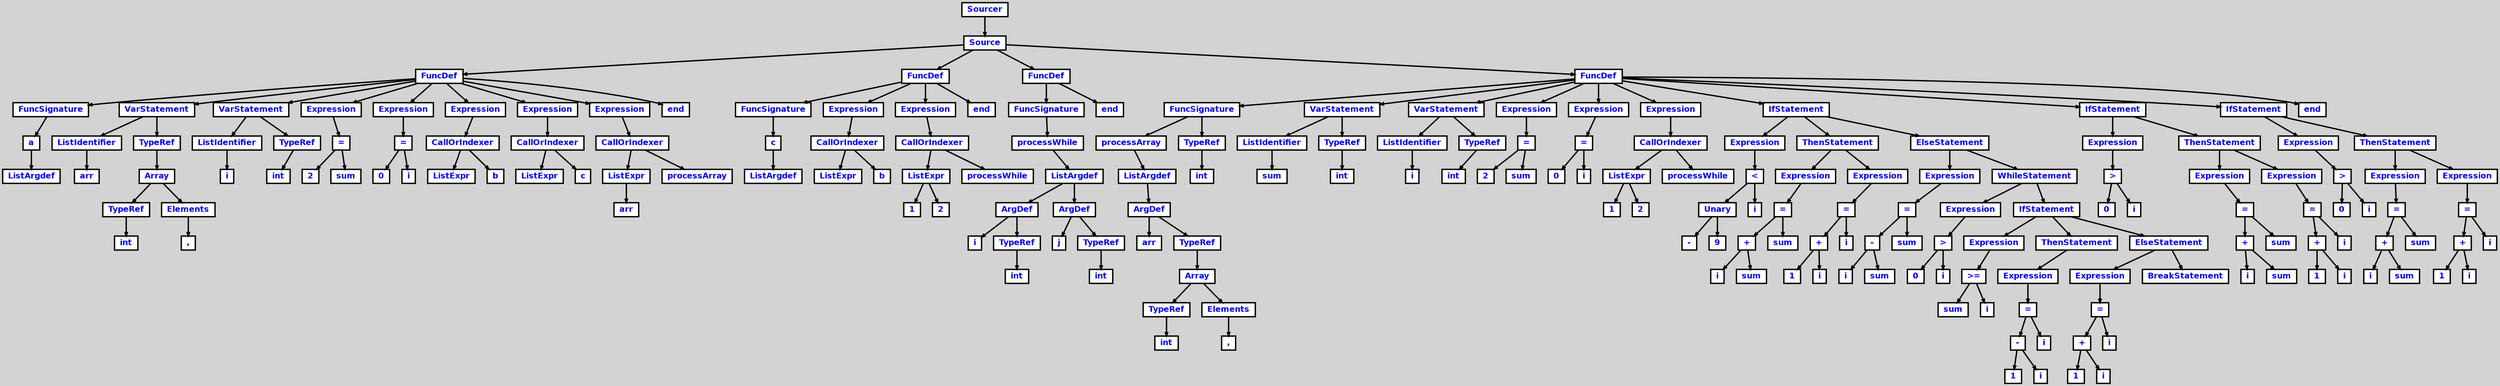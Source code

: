 digraph {

	ordering=out;
	ranksep=.4;
	bgcolor="lightgrey";  node [shape=box, fixedsize=false, fontsize=12, fontname="Helvetica-bold", fontcolor="blue"
	width=.25, height=.25, color="black", fillcolor="white", style="filled, solid, bold"];

	edge [arrowsize=.5, color="black", style="bold"]

	n00001242DA626000[label="Sourcer"]
	n00001242DA625EC8[label="Source"]
	n00001242DA608FA8[label="FuncDef"]
	n00001242DA601BE0[label="FuncSignature"]
	n00001242DA601D18[label="a"]
	n00001242DA601AA8[label="ListArgdef"]
	n00001242DA6026D8[label="VarStatement"]
	n00001242DA601F88[label="ListIdentifier"]
	n00001242DA601E50[label="arr"]
	n00001242DA602810[label="TypeRef"]
	n00001242DA602468[label="Array"]
	n00001242DA601838[label="TypeRef"]
	n00001242DA6021F8[label="int"]
	n00001242DA6025A0[label="Elements"]
	n00001242DA602330[label=","]
	n00001242DA602CF0[label="VarStatement"]
	n00001242DA602948[label="ListIdentifier"]
	n00001242DA6020C0[label="i"]
	n00001242DA602E28[label="TypeRef"]
	n00001242DA602BB8[label="int"]
	n00001242DA6037E8[label="Expression"]
	n00001242DA603CC8[label="="]
	n00001242DA603920[label="2"]
	n00001242DA603098[label="sum"]
	n00001242DA604550[label="Expression"]
	n00001242DA604A30[label="="]
	n00001242DA604688[label="0"]
	n00001242DA603E00[label="i"]
	n00001242DA606020[label="Expression"]
	n00001242DA606290[label="CallOrIndexer"]
	n00001242DA606158[label="ListExpr"]
	n00001242DA604B68[label="b"]
	n00001242DA6079B8[label="Expression"]
	n00001242DA607C28[label="CallOrIndexer"]
	n00001242DA607AF0[label="ListExpr"]
	n00001242DA606500[label="c"]
	n00001242DA6090E0[label="Expression"]
	n00001242DA609350[label="CallOrIndexer"]
	n00001242DA609218[label="ListExpr"]
	n00001242DA608858[label="arr"]
	n00001242DA607E98[label="processArray"]
	n00001242DA601970[label="end"]
	n00001242DA60CDD0[label="FuncDef"]
	n00001242DA6096F8[label="FuncSignature"]
	n00001242DA609830[label="c"]
	n00001242DA6095C0[label="ListArgdef"]
	n00001242DA60B090[label="Expression"]
	n00001242DA60B300[label="CallOrIndexer"]
	n00001242DA60B1C8[label="ListExpr"]
	n00001242DA609BD8[label="b"]
	n00001242DA60CF08[label="Expression"]
	n00001242DA60D178[label="CallOrIndexer"]
	n00001242DA60D040[label="ListExpr"]
	n00001242DA60C2D8[label="1"]
	n00001242DA60C680[label="2"]
	n00001242DA60B570[label="processWhile"]
	n00001242DA609488[label="end"]
	n00001242DA60E150[label="FuncDef"]
	n00001242DA60DEE0[label="FuncSignature"]
	n00001242DA60E018[label="processWhile"]
	n00001242DA60DDA8[label="ListArgdef"]
	n00001242DA60D658[label="ArgDef"]
	n00001242DA60D3E8[label="i"]
	n00001242DA60D520[label="TypeRef"]
	n00001242DA60D2B0[label="int"]
	n00001242DA60DB38[label="ArgDef"]
	n00001242DA60D8C8[label="j"]
	n00001242DA60DA00[label="TypeRef"]
	n00001242DA60D790[label="int"]
	n00001242DA60DC70[label="end"]
	n00001242DA6227F0[label="FuncDef"]
	n00001242DA60EFF0[label="FuncSignature"]
	n00001242DA60F128[label="processArray"]
	n00001242DA60EC48[label="ListArgdef"]
	n00001242DA60E9D8[label="ArgDef"]
	n00001242DA60E768[label="arr"]
	n00001242DA60E8A0[label="TypeRef"]
	n00001242DA60E4F8[label="Array"]
	n00001242DA625D90[label="TypeRef"]
	n00001242DA60E288[label="int"]
	n00001242DA60E630[label="Elements"]
	n00001242DA60E3C0[label=","]
	n00001242DA60EEB8[label="TypeRef"]
	n00001242DA60EB10[label="int"]
	n00001242DA60F740[label="VarStatement"]
	n00001242DA60F398[label="ListIdentifier"]
	n00001242DA60F260[label="sum"]
	n00001242DA60F878[label="TypeRef"]
	n00001242DA60F608[label="int"]
	n00001242DA60FD58[label="VarStatement"]
	n00001242DA60F9B0[label="ListIdentifier"]
	n00001242DA60F4D0[label="i"]
	n00001242DA60FE90[label="TypeRef"]
	n00001242DA60FC20[label="int"]
	n00001242DA610850[label="Expression"]
	n00001242DA610D30[label="="]
	n00001242DA610988[label="2"]
	n00001242DA610100[label="sum"]
	n00001242DA6115B8[label="Expression"]
	n00001242DA611A98[label="="]
	n00001242DA6116F0[label="0"]
	n00001242DA610E68[label="i"]
	n00001242DA613568[label="Expression"]
	n00001242DA6137D8[label="CallOrIndexer"]
	n00001242DA6136A0[label="ListExpr"]
	n00001242DA612938[label="1"]
	n00001242DA612CE0[label="2"]
	n00001242DA611BD0[label="processWhile"]
	n00001242DA61E008[label="IfStatement"]
	n00001242DA61E140[label="Expression"]
	n00001242DA614540[label="<"]
	n00001242DA614DC8[label="Unary"]
	n00001242DA6147B0[label="-"]
	n00001242DA614A20[label="9"]
	n00001242DA613A48[label="i"]
	n00001242DA61E278[label="ThenStatement"]
	n00001242DA615C68[label="Expression"]
	n00001242DA616280[label="="]
	n00001242DA616148[label="+"]
	n00001242DA6163B8[label="i"]
	n00001242DA615ED8[label="sum"]
	n00001242DA615038[label="sum"]
	n00001242DA617258[label="Expression"]
	n00001242DA617870[label="="]
	n00001242DA617738[label="+"]
	n00001242DA6179A8[label="1"]
	n00001242DA6174C8[label="i"]
	n00001242DA616628[label="i"]
	n00001242DA619820[label="ElseStatement"]
	n00001242DA618848[label="Expression"]
	n00001242DA618E60[label="="]
	n00001242DA618D28[label="-"]
	n00001242DA618F98[label="i"]
	n00001242DA618AB8[label="sum"]
	n00001242DA617C18[label="sum"]
	n00001242DA61A6C0[label="WhileStatement"]
	n00001242DA61DED0[label="Expression"]
	n00001242DA619A90[label=">"]
	n00001242DA619D00[label="0"]
	n00001242DA619208[label="i"]
	n00001242DA61DB28[label="IfStatement"]
	n00001242DA61DC60[label="Expression"]
	n00001242DA61A930[label=">="]
	n00001242DA61ABA0[label="sum"]
	n00001242DA61A0A8[label="i"]
	n00001242DA61DD98[label="ThenStatement"]
	n00001242DA61BB78[label="Expression"]
	n00001242DA61C190[label="="]
	n00001242DA61C058[label="-"]
	n00001242DA61C2C8[label="1"]
	n00001242DA61BDE8[label="i"]
	n00001242DA61AF48[label="i"]
	n00001242DA61D030[label="ElseStatement"]
	n00001242DA61D168[label="Expression"]
	n00001242DA61D780[label="="]
	n00001242DA61D648[label="+"]
	n00001242DA61D8B8[label="1"]
	n00001242DA61D3D8[label="i"]
	n00001242DA61C538[label="i"]
	n00001242DA61D2A0[label="BreakStatement"]
	n00001242DA621470[label="IfStatement"]
	n00001242DA6216E0[label="Expression"]
	n00001242DA61ED70[label=">"]
	n00001242DA61EFE0[label="0"]
	n00001242DA61E4E8[label="i"]
	n00001242DA621F68[label="ThenStatement"]
	n00001242DA61FFB8[label="Expression"]
	n00001242DA6205D0[label="="]
	n00001242DA620498[label="+"]
	n00001242DA620708[label="i"]
	n00001242DA620228[label="sum"]
	n00001242DA61F388[label="sum"]
	n00001242DA6215A8[label="Expression"]
	n00001242DA621BC0[label="="]
	n00001242DA621A88[label="+"]
	n00001242DA621CF8[label="1"]
	n00001242DA621818[label="i"]
	n00001242DA620978[label="i"]
	n00001242DA625160[label="IfStatement"]
	n00001242DA6253D0[label="Expression"]
	n00001242DA622A60[label=">"]
	n00001242DA622CD0[label="0"]
	n00001242DA6221D8[label="i"]
	n00001242DA625C58[label="ThenStatement"]
	n00001242DA623CA8[label="Expression"]
	n00001242DA6242C0[label="="]
	n00001242DA624188[label="+"]
	n00001242DA6243F8[label="i"]
	n00001242DA623F18[label="sum"]
	n00001242DA623078[label="sum"]
	n00001242DA625298[label="Expression"]
	n00001242DA6258B0[label="="]
	n00001242DA625778[label="+"]
	n00001242DA6259E8[label="1"]
	n00001242DA625508[label="i"]
	n00001242DA624668[label="i"]
	n00001242DA60ED80[label="end"]

		n00001242DA626000 -> n00001242DA625EC8		// Sourcer -> Source
		n00001242DA625EC8 -> n00001242DA608FA8		// Source -> FuncDef
		n00001242DA608FA8 -> n00001242DA601BE0		// FuncDef -> FuncSignature
		n00001242DA601BE0 -> n00001242DA601D18		// FuncSignature -> a
		n00001242DA601D18 -> n00001242DA601AA8		// a -> ListArgdef
		n00001242DA608FA8 -> n00001242DA6026D8		// FuncDef -> VarStatement
		n00001242DA6026D8 -> n00001242DA601F88		// VarStatement -> ListIdentifier
		n00001242DA601F88 -> n00001242DA601E50		// ListIdentifier -> arr
		n00001242DA6026D8 -> n00001242DA602810		// VarStatement -> TypeRef
		n00001242DA602810 -> n00001242DA602468		// TypeRef -> Array
		n00001242DA602468 -> n00001242DA601838		// Array -> TypeRef
		n00001242DA601838 -> n00001242DA6021F8		// TypeRef -> int
		n00001242DA602468 -> n00001242DA6025A0		// Array -> Elements
		n00001242DA6025A0 -> n00001242DA602330		// Elements -> ,
		n00001242DA608FA8 -> n00001242DA602CF0		// FuncDef -> VarStatement
		n00001242DA602CF0 -> n00001242DA602948		// VarStatement -> ListIdentifier
		n00001242DA602948 -> n00001242DA6020C0		// ListIdentifier -> i
		n00001242DA602CF0 -> n00001242DA602E28		// VarStatement -> TypeRef
		n00001242DA602E28 -> n00001242DA602BB8		// TypeRef -> int
		n00001242DA608FA8 -> n00001242DA6037E8		// FuncDef -> Expression
		n00001242DA6037E8 -> n00001242DA603CC8		// Expression -> =
		n00001242DA603CC8 -> n00001242DA603920		// = -> 2
		n00001242DA603CC8 -> n00001242DA603098		// = -> sum
		n00001242DA608FA8 -> n00001242DA604550		// FuncDef -> Expression
		n00001242DA604550 -> n00001242DA604A30		// Expression -> =
		n00001242DA604A30 -> n00001242DA604688		// = -> 0
		n00001242DA604A30 -> n00001242DA603E00		// = -> i
		n00001242DA608FA8 -> n00001242DA606020		// FuncDef -> Expression
		n00001242DA606020 -> n00001242DA606290		// Expression -> CallOrIndexer
		n00001242DA606290 -> n00001242DA606158		// CallOrIndexer -> ListExpr
		n00001242DA606290 -> n00001242DA604B68		// CallOrIndexer -> b
		n00001242DA608FA8 -> n00001242DA6079B8		// FuncDef -> Expression
		n00001242DA6079B8 -> n00001242DA607C28		// Expression -> CallOrIndexer
		n00001242DA607C28 -> n00001242DA607AF0		// CallOrIndexer -> ListExpr
		n00001242DA607C28 -> n00001242DA606500		// CallOrIndexer -> c
		n00001242DA608FA8 -> n00001242DA6090E0		// FuncDef -> Expression
		n00001242DA6090E0 -> n00001242DA609350		// Expression -> CallOrIndexer
		n00001242DA609350 -> n00001242DA609218		// CallOrIndexer -> ListExpr
		n00001242DA609218 -> n00001242DA608858		// ListExpr -> arr
		n00001242DA609350 -> n00001242DA607E98		// CallOrIndexer -> processArray
		n00001242DA608FA8 -> n00001242DA601970		// FuncDef -> end
		n00001242DA625EC8 -> n00001242DA60CDD0		// Source -> FuncDef
		n00001242DA60CDD0 -> n00001242DA6096F8		// FuncDef -> FuncSignature
		n00001242DA6096F8 -> n00001242DA609830		// FuncSignature -> c
		n00001242DA609830 -> n00001242DA6095C0		// c -> ListArgdef
		n00001242DA60CDD0 -> n00001242DA60B090		// FuncDef -> Expression
		n00001242DA60B090 -> n00001242DA60B300		// Expression -> CallOrIndexer
		n00001242DA60B300 -> n00001242DA60B1C8		// CallOrIndexer -> ListExpr
		n00001242DA60B300 -> n00001242DA609BD8		// CallOrIndexer -> b
		n00001242DA60CDD0 -> n00001242DA60CF08		// FuncDef -> Expression
		n00001242DA60CF08 -> n00001242DA60D178		// Expression -> CallOrIndexer
		n00001242DA60D178 -> n00001242DA60D040		// CallOrIndexer -> ListExpr
		n00001242DA60D040 -> n00001242DA60C2D8		// ListExpr -> 1
		n00001242DA60D040 -> n00001242DA60C680		// ListExpr -> 2
		n00001242DA60D178 -> n00001242DA60B570		// CallOrIndexer -> processWhile
		n00001242DA60CDD0 -> n00001242DA609488		// FuncDef -> end
		n00001242DA625EC8 -> n00001242DA60E150		// Source -> FuncDef
		n00001242DA60E150 -> n00001242DA60DEE0		// FuncDef -> FuncSignature
		n00001242DA60DEE0 -> n00001242DA60E018		// FuncSignature -> processWhile
		n00001242DA60E018 -> n00001242DA60DDA8		// processWhile -> ListArgdef
		n00001242DA60DDA8 -> n00001242DA60D658		// ListArgdef -> ArgDef
		n00001242DA60D658 -> n00001242DA60D3E8		// ArgDef -> i
		n00001242DA60D658 -> n00001242DA60D520		// ArgDef -> TypeRef
		n00001242DA60D520 -> n00001242DA60D2B0		// TypeRef -> int
		n00001242DA60DDA8 -> n00001242DA60DB38		// ListArgdef -> ArgDef
		n00001242DA60DB38 -> n00001242DA60D8C8		// ArgDef -> j
		n00001242DA60DB38 -> n00001242DA60DA00		// ArgDef -> TypeRef
		n00001242DA60DA00 -> n00001242DA60D790		// TypeRef -> int
		n00001242DA60E150 -> n00001242DA60DC70		// FuncDef -> end
		n00001242DA625EC8 -> n00001242DA6227F0		// Source -> FuncDef
		n00001242DA6227F0 -> n00001242DA60EFF0		// FuncDef -> FuncSignature
		n00001242DA60EFF0 -> n00001242DA60F128		// FuncSignature -> processArray
		n00001242DA60F128 -> n00001242DA60EC48		// processArray -> ListArgdef
		n00001242DA60EC48 -> n00001242DA60E9D8		// ListArgdef -> ArgDef
		n00001242DA60E9D8 -> n00001242DA60E768		// ArgDef -> arr
		n00001242DA60E9D8 -> n00001242DA60E8A0		// ArgDef -> TypeRef
		n00001242DA60E8A0 -> n00001242DA60E4F8		// TypeRef -> Array
		n00001242DA60E4F8 -> n00001242DA625D90		// Array -> TypeRef
		n00001242DA625D90 -> n00001242DA60E288		// TypeRef -> int
		n00001242DA60E4F8 -> n00001242DA60E630		// Array -> Elements
		n00001242DA60E630 -> n00001242DA60E3C0		// Elements -> ,
		n00001242DA60EFF0 -> n00001242DA60EEB8		// FuncSignature -> TypeRef
		n00001242DA60EEB8 -> n00001242DA60EB10		// TypeRef -> int
		n00001242DA6227F0 -> n00001242DA60F740		// FuncDef -> VarStatement
		n00001242DA60F740 -> n00001242DA60F398		// VarStatement -> ListIdentifier
		n00001242DA60F398 -> n00001242DA60F260		// ListIdentifier -> sum
		n00001242DA60F740 -> n00001242DA60F878		// VarStatement -> TypeRef
		n00001242DA60F878 -> n00001242DA60F608		// TypeRef -> int
		n00001242DA6227F0 -> n00001242DA60FD58		// FuncDef -> VarStatement
		n00001242DA60FD58 -> n00001242DA60F9B0		// VarStatement -> ListIdentifier
		n00001242DA60F9B0 -> n00001242DA60F4D0		// ListIdentifier -> i
		n00001242DA60FD58 -> n00001242DA60FE90		// VarStatement -> TypeRef
		n00001242DA60FE90 -> n00001242DA60FC20		// TypeRef -> int
		n00001242DA6227F0 -> n00001242DA610850		// FuncDef -> Expression
		n00001242DA610850 -> n00001242DA610D30		// Expression -> =
		n00001242DA610D30 -> n00001242DA610988		// = -> 2
		n00001242DA610D30 -> n00001242DA610100		// = -> sum
		n00001242DA6227F0 -> n00001242DA6115B8		// FuncDef -> Expression
		n00001242DA6115B8 -> n00001242DA611A98		// Expression -> =
		n00001242DA611A98 -> n00001242DA6116F0		// = -> 0
		n00001242DA611A98 -> n00001242DA610E68		// = -> i
		n00001242DA6227F0 -> n00001242DA613568		// FuncDef -> Expression
		n00001242DA613568 -> n00001242DA6137D8		// Expression -> CallOrIndexer
		n00001242DA6137D8 -> n00001242DA6136A0		// CallOrIndexer -> ListExpr
		n00001242DA6136A0 -> n00001242DA612938		// ListExpr -> 1
		n00001242DA6136A0 -> n00001242DA612CE0		// ListExpr -> 2
		n00001242DA6137D8 -> n00001242DA611BD0		// CallOrIndexer -> processWhile
		n00001242DA6227F0 -> n00001242DA61E008		// FuncDef -> IfStatement
		n00001242DA61E008 -> n00001242DA61E140		// IfStatement -> Expression
		n00001242DA61E140 -> n00001242DA614540		// Expression -> <
		n00001242DA614540 -> n00001242DA614DC8		// < -> Unary
		n00001242DA614DC8 -> n00001242DA6147B0		// Unary -> -
		n00001242DA614DC8 -> n00001242DA614A20		// Unary -> 9
		n00001242DA614540 -> n00001242DA613A48		// < -> i
		n00001242DA61E008 -> n00001242DA61E278		// IfStatement -> ThenStatement
		n00001242DA61E278 -> n00001242DA615C68		// ThenStatement -> Expression
		n00001242DA615C68 -> n00001242DA616280		// Expression -> =
		n00001242DA616280 -> n00001242DA616148		// = -> +
		n00001242DA616148 -> n00001242DA6163B8		// + -> i
		n00001242DA616148 -> n00001242DA615ED8		// + -> sum
		n00001242DA616280 -> n00001242DA615038		// = -> sum
		n00001242DA61E278 -> n00001242DA617258		// ThenStatement -> Expression
		n00001242DA617258 -> n00001242DA617870		// Expression -> =
		n00001242DA617870 -> n00001242DA617738		// = -> +
		n00001242DA617738 -> n00001242DA6179A8		// + -> 1
		n00001242DA617738 -> n00001242DA6174C8		// + -> i
		n00001242DA617870 -> n00001242DA616628		// = -> i
		n00001242DA61E008 -> n00001242DA619820		// IfStatement -> ElseStatement
		n00001242DA619820 -> n00001242DA618848		// ElseStatement -> Expression
		n00001242DA618848 -> n00001242DA618E60		// Expression -> =
		n00001242DA618E60 -> n00001242DA618D28		// = -> -
		n00001242DA618D28 -> n00001242DA618F98		// - -> i
		n00001242DA618D28 -> n00001242DA618AB8		// - -> sum
		n00001242DA618E60 -> n00001242DA617C18		// = -> sum
		n00001242DA619820 -> n00001242DA61A6C0		// ElseStatement -> WhileStatement
		n00001242DA61A6C0 -> n00001242DA61DED0		// WhileStatement -> Expression
		n00001242DA61DED0 -> n00001242DA619A90		// Expression -> >
		n00001242DA619A90 -> n00001242DA619D00		// > -> 0
		n00001242DA619A90 -> n00001242DA619208		// > -> i
		n00001242DA61A6C0 -> n00001242DA61DB28		// WhileStatement -> IfStatement
		n00001242DA61DB28 -> n00001242DA61DC60		// IfStatement -> Expression
		n00001242DA61DC60 -> n00001242DA61A930		// Expression -> >=
		n00001242DA61A930 -> n00001242DA61ABA0		// >= -> sum
		n00001242DA61A930 -> n00001242DA61A0A8		// >= -> i
		n00001242DA61DB28 -> n00001242DA61DD98		// IfStatement -> ThenStatement
		n00001242DA61DD98 -> n00001242DA61BB78		// ThenStatement -> Expression
		n00001242DA61BB78 -> n00001242DA61C190		// Expression -> =
		n00001242DA61C190 -> n00001242DA61C058		// = -> -
		n00001242DA61C058 -> n00001242DA61C2C8		// - -> 1
		n00001242DA61C058 -> n00001242DA61BDE8		// - -> i
		n00001242DA61C190 -> n00001242DA61AF48		// = -> i
		n00001242DA61DB28 -> n00001242DA61D030		// IfStatement -> ElseStatement
		n00001242DA61D030 -> n00001242DA61D168		// ElseStatement -> Expression
		n00001242DA61D168 -> n00001242DA61D780		// Expression -> =
		n00001242DA61D780 -> n00001242DA61D648		// = -> +
		n00001242DA61D648 -> n00001242DA61D8B8		// + -> 1
		n00001242DA61D648 -> n00001242DA61D3D8		// + -> i
		n00001242DA61D780 -> n00001242DA61C538		// = -> i
		n00001242DA61D030 -> n00001242DA61D2A0		// ElseStatement -> BreakStatement
		n00001242DA6227F0 -> n00001242DA621470		// FuncDef -> IfStatement
		n00001242DA621470 -> n00001242DA6216E0		// IfStatement -> Expression
		n00001242DA6216E0 -> n00001242DA61ED70		// Expression -> >
		n00001242DA61ED70 -> n00001242DA61EFE0		// > -> 0
		n00001242DA61ED70 -> n00001242DA61E4E8		// > -> i
		n00001242DA621470 -> n00001242DA621F68		// IfStatement -> ThenStatement
		n00001242DA621F68 -> n00001242DA61FFB8		// ThenStatement -> Expression
		n00001242DA61FFB8 -> n00001242DA6205D0		// Expression -> =
		n00001242DA6205D0 -> n00001242DA620498		// = -> +
		n00001242DA620498 -> n00001242DA620708		// + -> i
		n00001242DA620498 -> n00001242DA620228		// + -> sum
		n00001242DA6205D0 -> n00001242DA61F388		// = -> sum
		n00001242DA621F68 -> n00001242DA6215A8		// ThenStatement -> Expression
		n00001242DA6215A8 -> n00001242DA621BC0		// Expression -> =
		n00001242DA621BC0 -> n00001242DA621A88		// = -> +
		n00001242DA621A88 -> n00001242DA621CF8		// + -> 1
		n00001242DA621A88 -> n00001242DA621818		// + -> i
		n00001242DA621BC0 -> n00001242DA620978		// = -> i
		n00001242DA6227F0 -> n00001242DA625160		// FuncDef -> IfStatement
		n00001242DA625160 -> n00001242DA6253D0		// IfStatement -> Expression
		n00001242DA6253D0 -> n00001242DA622A60		// Expression -> >
		n00001242DA622A60 -> n00001242DA622CD0		// > -> 0
		n00001242DA622A60 -> n00001242DA6221D8		// > -> i
		n00001242DA625160 -> n00001242DA625C58		// IfStatement -> ThenStatement
		n00001242DA625C58 -> n00001242DA623CA8		// ThenStatement -> Expression
		n00001242DA623CA8 -> n00001242DA6242C0		// Expression -> =
		n00001242DA6242C0 -> n00001242DA624188		// = -> +
		n00001242DA624188 -> n00001242DA6243F8		// + -> i
		n00001242DA624188 -> n00001242DA623F18		// + -> sum
		n00001242DA6242C0 -> n00001242DA623078		// = -> sum
		n00001242DA625C58 -> n00001242DA625298		// ThenStatement -> Expression
		n00001242DA625298 -> n00001242DA6258B0		// Expression -> =
		n00001242DA6258B0 -> n00001242DA625778		// = -> +
		n00001242DA625778 -> n00001242DA6259E8		// + -> 1
		n00001242DA625778 -> n00001242DA625508		// + -> i
		n00001242DA6258B0 -> n00001242DA624668		// = -> i
		n00001242DA6227F0 -> n00001242DA60ED80		// FuncDef -> end

}